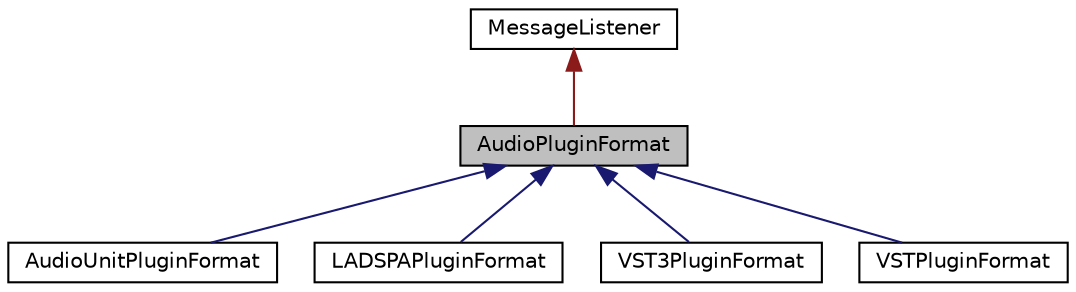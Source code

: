 digraph "AudioPluginFormat"
{
  bgcolor="transparent";
  edge [fontname="Helvetica",fontsize="10",labelfontname="Helvetica",labelfontsize="10"];
  node [fontname="Helvetica",fontsize="10",shape=record];
  Node0 [label="AudioPluginFormat",height=0.2,width=0.4,color="black", fillcolor="grey75", style="filled", fontcolor="black"];
  Node1 -> Node0 [dir="back",color="firebrick4",fontsize="10",style="solid",fontname="Helvetica"];
  Node1 [label="MessageListener",height=0.2,width=0.4,color="black",URL="$classMessageListener.html",tooltip="MessageListener subclasses can post and receive Message objects. "];
  Node0 -> Node2 [dir="back",color="midnightblue",fontsize="10",style="solid",fontname="Helvetica"];
  Node2 [label="AudioUnitPluginFormat",height=0.2,width=0.4,color="black",URL="$classAudioUnitPluginFormat.html",tooltip="Implements a plugin format manager for AudioUnits. "];
  Node0 -> Node3 [dir="back",color="midnightblue",fontsize="10",style="solid",fontname="Helvetica"];
  Node3 [label="LADSPAPluginFormat",height=0.2,width=0.4,color="black",URL="$classLADSPAPluginFormat.html",tooltip="Implements a plugin format manager for LADSPA plugins. "];
  Node0 -> Node4 [dir="back",color="midnightblue",fontsize="10",style="solid",fontname="Helvetica"];
  Node4 [label="VST3PluginFormat",height=0.2,width=0.4,color="black",URL="$classVST3PluginFormat.html",tooltip="Implements a plugin format for VST3s. "];
  Node0 -> Node5 [dir="back",color="midnightblue",fontsize="10",style="solid",fontname="Helvetica"];
  Node5 [label="VSTPluginFormat",height=0.2,width=0.4,color="black",URL="$classVSTPluginFormat.html",tooltip="Implements a plugin format manager for VSTs. "];
}
